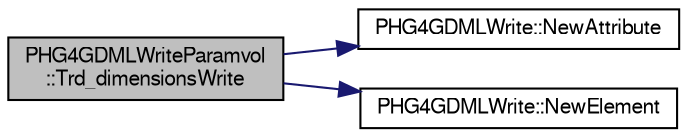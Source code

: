 digraph "PHG4GDMLWriteParamvol::Trd_dimensionsWrite"
{
  bgcolor="transparent";
  edge [fontname="FreeSans",fontsize="10",labelfontname="FreeSans",labelfontsize="10"];
  node [fontname="FreeSans",fontsize="10",shape=record];
  rankdir="LR";
  Node1 [label="PHG4GDMLWriteParamvol\l::Trd_dimensionsWrite",height=0.2,width=0.4,color="black", fillcolor="grey75", style="filled" fontcolor="black"];
  Node1 -> Node2 [color="midnightblue",fontsize="10",style="solid",fontname="FreeSans"];
  Node2 [label="PHG4GDMLWrite::NewAttribute",height=0.2,width=0.4,color="black",URL="$dd/db5/classPHG4GDMLWrite.html#afe96dc9fdc7c1a0a1a96b59dc15dffa2"];
  Node1 -> Node3 [color="midnightblue",fontsize="10",style="solid",fontname="FreeSans"];
  Node3 [label="PHG4GDMLWrite::NewElement",height=0.2,width=0.4,color="black",URL="$dd/db5/classPHG4GDMLWrite.html#ada0a5579d406ec27f3150711ab83becc"];
}
